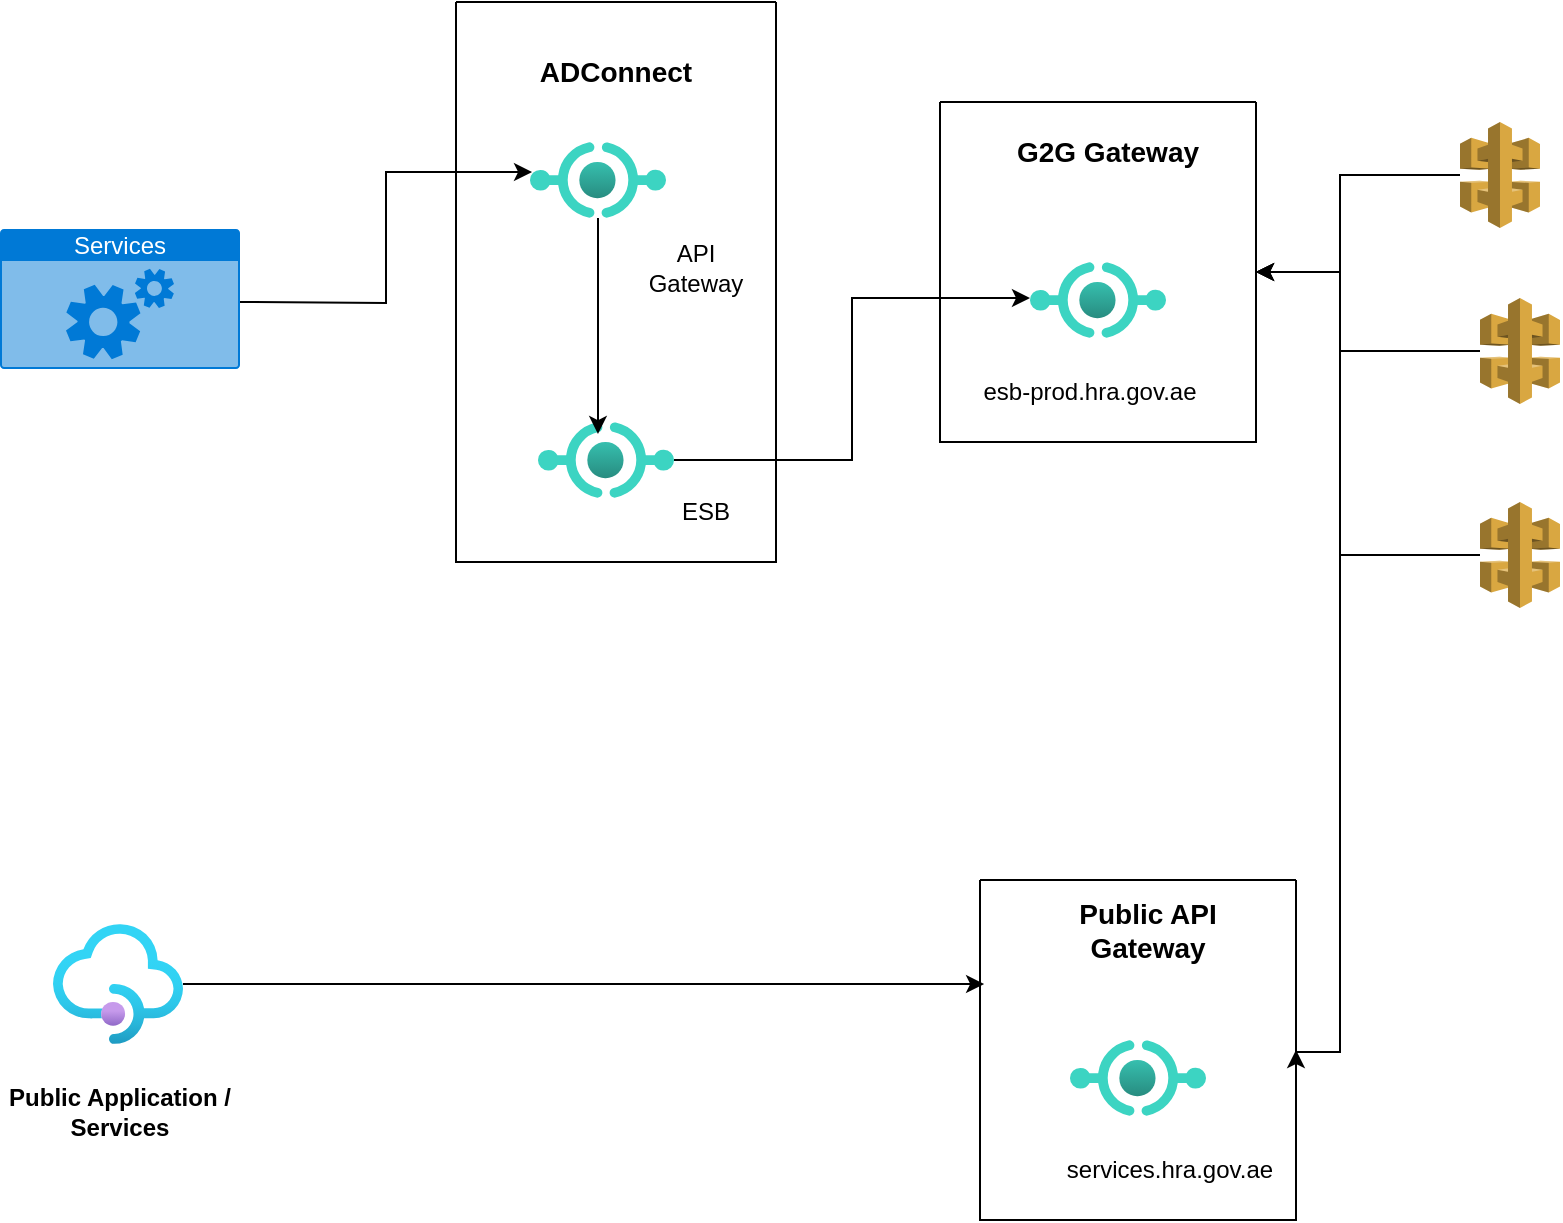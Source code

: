 <mxfile version="22.1.5" type="github">
  <diagram name="Page-1" id="5ImHIXw9c1unncVtrP42">
    <mxGraphModel dx="1674" dy="758" grid="1" gridSize="10" guides="1" tooltips="1" connect="1" arrows="1" fold="1" page="1" pageScale="1" pageWidth="850" pageHeight="1100" math="0" shadow="0">
      <root>
        <mxCell id="0" />
        <mxCell id="1" parent="0" />
        <mxCell id="2Kv4cWOwHbYVwLnxXEak-2" value="Services" style="html=1;whiteSpace=wrap;strokeColor=none;fillColor=#0079D6;labelPosition=center;verticalLabelPosition=middle;verticalAlign=top;align=center;fontSize=12;outlineConnect=0;spacingTop=-6;fontColor=#FFFFFF;sketch=0;shape=mxgraph.sitemap.services;" vertex="1" parent="1">
          <mxGeometry x="30" y="233.5" width="120" height="70" as="geometry" />
        </mxCell>
        <mxCell id="2Kv4cWOwHbYVwLnxXEak-10" value="" style="swimlane;startSize=0;" vertex="1" parent="1">
          <mxGeometry x="258" y="120" width="160" height="280" as="geometry" />
        </mxCell>
        <mxCell id="2Kv4cWOwHbYVwLnxXEak-6" value="" style="image;aspect=fixed;html=1;points=[];align=center;fontSize=12;image=img/lib/azure2/other/API_Proxy.svg;" vertex="1" parent="2Kv4cWOwHbYVwLnxXEak-10">
          <mxGeometry x="37" y="70" width="68" height="38" as="geometry" />
        </mxCell>
        <mxCell id="2Kv4cWOwHbYVwLnxXEak-7" value="" style="image;aspect=fixed;html=1;points=[];align=center;fontSize=12;image=img/lib/azure2/other/API_Proxy.svg;" vertex="1" parent="2Kv4cWOwHbYVwLnxXEak-10">
          <mxGeometry x="41" y="210" width="68" height="38" as="geometry" />
        </mxCell>
        <mxCell id="2Kv4cWOwHbYVwLnxXEak-13" style="edgeStyle=orthogonalEdgeStyle;rounded=0;orthogonalLoop=1;jettySize=auto;html=1;entryX=0.441;entryY=0.158;entryDx=0;entryDy=0;entryPerimeter=0;" edge="1" parent="2Kv4cWOwHbYVwLnxXEak-10" source="2Kv4cWOwHbYVwLnxXEak-6" target="2Kv4cWOwHbYVwLnxXEak-7">
          <mxGeometry relative="1" as="geometry" />
        </mxCell>
        <mxCell id="2Kv4cWOwHbYVwLnxXEak-24" value="&lt;b&gt;&lt;font style=&quot;font-size: 14px;&quot;&gt;ADConnect&lt;/font&gt;&lt;/b&gt;" style="text;html=1;strokeColor=none;fillColor=none;align=center;verticalAlign=middle;whiteSpace=wrap;rounded=0;" vertex="1" parent="2Kv4cWOwHbYVwLnxXEak-10">
          <mxGeometry x="20" y="20" width="120" height="30" as="geometry" />
        </mxCell>
        <mxCell id="2Kv4cWOwHbYVwLnxXEak-26" value="ESB" style="text;html=1;strokeColor=none;fillColor=none;align=center;verticalAlign=middle;whiteSpace=wrap;rounded=0;" vertex="1" parent="2Kv4cWOwHbYVwLnxXEak-10">
          <mxGeometry x="95" y="240" width="60" height="30" as="geometry" />
        </mxCell>
        <mxCell id="2Kv4cWOwHbYVwLnxXEak-15" value="" style="swimlane;startSize=0;" vertex="1" parent="1">
          <mxGeometry x="500" y="170" width="158" height="170" as="geometry" />
        </mxCell>
        <mxCell id="2Kv4cWOwHbYVwLnxXEak-16" value="" style="image;aspect=fixed;html=1;points=[];align=center;fontSize=12;image=img/lib/azure2/other/API_Proxy.svg;" vertex="1" parent="2Kv4cWOwHbYVwLnxXEak-15">
          <mxGeometry x="45" y="80" width="68" height="38" as="geometry" />
        </mxCell>
        <mxCell id="2Kv4cWOwHbYVwLnxXEak-25" value="&lt;b&gt;&lt;font style=&quot;font-size: 14px;&quot;&gt;G2G Gateway&lt;/font&gt;&lt;/b&gt;" style="text;html=1;strokeColor=none;fillColor=none;align=center;verticalAlign=middle;whiteSpace=wrap;rounded=0;" vertex="1" parent="2Kv4cWOwHbYVwLnxXEak-15">
          <mxGeometry x="18" y="10" width="132" height="30" as="geometry" />
        </mxCell>
        <mxCell id="2Kv4cWOwHbYVwLnxXEak-44" value="esb-prod.hra.gov.ae" style="text;html=1;strokeColor=none;fillColor=none;align=center;verticalAlign=middle;whiteSpace=wrap;rounded=0;" vertex="1" parent="2Kv4cWOwHbYVwLnxXEak-15">
          <mxGeometry x="20" y="130" width="110" height="30" as="geometry" />
        </mxCell>
        <mxCell id="2Kv4cWOwHbYVwLnxXEak-58" style="edgeStyle=orthogonalEdgeStyle;rounded=0;orthogonalLoop=1;jettySize=auto;html=1;entryX=1;entryY=0.5;entryDx=0;entryDy=0;" edge="1" parent="1" source="2Kv4cWOwHbYVwLnxXEak-20" target="2Kv4cWOwHbYVwLnxXEak-15">
          <mxGeometry relative="1" as="geometry">
            <Array as="points">
              <mxPoint x="700" y="295" />
              <mxPoint x="700" y="255" />
            </Array>
          </mxGeometry>
        </mxCell>
        <mxCell id="2Kv4cWOwHbYVwLnxXEak-20" value="" style="outlineConnect=0;dashed=0;verticalLabelPosition=bottom;verticalAlign=top;align=center;html=1;shape=mxgraph.aws3.api_gateway;fillColor=#D9A741;gradientColor=none;" vertex="1" parent="1">
          <mxGeometry x="770" y="268" width="40" height="53" as="geometry" />
        </mxCell>
        <mxCell id="2Kv4cWOwHbYVwLnxXEak-21" style="edgeStyle=orthogonalEdgeStyle;rounded=0;orthogonalLoop=1;jettySize=auto;html=1;entryX=0.015;entryY=0.395;entryDx=0;entryDy=0;entryPerimeter=0;" edge="1" parent="1" target="2Kv4cWOwHbYVwLnxXEak-6">
          <mxGeometry relative="1" as="geometry">
            <mxPoint x="150" y="270" as="sourcePoint" />
          </mxGeometry>
        </mxCell>
        <mxCell id="2Kv4cWOwHbYVwLnxXEak-22" style="edgeStyle=orthogonalEdgeStyle;rounded=0;orthogonalLoop=1;jettySize=auto;html=1;entryX=0;entryY=0.474;entryDx=0;entryDy=0;entryPerimeter=0;" edge="1" parent="1" source="2Kv4cWOwHbYVwLnxXEak-7" target="2Kv4cWOwHbYVwLnxXEak-16">
          <mxGeometry relative="1" as="geometry" />
        </mxCell>
        <mxCell id="2Kv4cWOwHbYVwLnxXEak-27" value="API Gateway" style="text;html=1;strokeColor=none;fillColor=none;align=center;verticalAlign=middle;whiteSpace=wrap;rounded=0;" vertex="1" parent="1">
          <mxGeometry x="348" y="238" width="60" height="30" as="geometry" />
        </mxCell>
        <mxCell id="2Kv4cWOwHbYVwLnxXEak-36" value="" style="swimlane;startSize=0;" vertex="1" parent="1">
          <mxGeometry x="520" y="559" width="158" height="170" as="geometry" />
        </mxCell>
        <mxCell id="2Kv4cWOwHbYVwLnxXEak-37" value="" style="image;aspect=fixed;html=1;points=[];align=center;fontSize=12;image=img/lib/azure2/other/API_Proxy.svg;" vertex="1" parent="2Kv4cWOwHbYVwLnxXEak-36">
          <mxGeometry x="45" y="80" width="68" height="38" as="geometry" />
        </mxCell>
        <mxCell id="2Kv4cWOwHbYVwLnxXEak-38" value="&lt;b&gt;&lt;font style=&quot;font-size: 14px;&quot;&gt;Public API Gateway&lt;/font&gt;&lt;/b&gt;" style="text;html=1;strokeColor=none;fillColor=none;align=center;verticalAlign=middle;whiteSpace=wrap;rounded=0;" vertex="1" parent="2Kv4cWOwHbYVwLnxXEak-36">
          <mxGeometry x="18" y="10" width="132" height="30" as="geometry" />
        </mxCell>
        <mxCell id="2Kv4cWOwHbYVwLnxXEak-45" value="services.hra.gov.ae" style="text;html=1;strokeColor=none;fillColor=none;align=center;verticalAlign=middle;whiteSpace=wrap;rounded=0;" vertex="1" parent="2Kv4cWOwHbYVwLnxXEak-36">
          <mxGeometry x="40" y="130" width="110" height="30" as="geometry" />
        </mxCell>
        <mxCell id="2Kv4cWOwHbYVwLnxXEak-57" style="edgeStyle=orthogonalEdgeStyle;rounded=0;orthogonalLoop=1;jettySize=auto;html=1;entryX=1;entryY=0.5;entryDx=0;entryDy=0;" edge="1" parent="1" source="2Kv4cWOwHbYVwLnxXEak-49" target="2Kv4cWOwHbYVwLnxXEak-15">
          <mxGeometry relative="1" as="geometry">
            <Array as="points">
              <mxPoint x="700" y="207" />
              <mxPoint x="700" y="255" />
            </Array>
          </mxGeometry>
        </mxCell>
        <mxCell id="2Kv4cWOwHbYVwLnxXEak-49" value="" style="outlineConnect=0;dashed=0;verticalLabelPosition=bottom;verticalAlign=top;align=center;html=1;shape=mxgraph.aws3.api_gateway;fillColor=#D9A741;gradientColor=none;" vertex="1" parent="1">
          <mxGeometry x="760" y="180" width="40" height="53" as="geometry" />
        </mxCell>
        <mxCell id="2Kv4cWOwHbYVwLnxXEak-59" style="edgeStyle=orthogonalEdgeStyle;rounded=0;orthogonalLoop=1;jettySize=auto;html=1;entryX=1;entryY=0.5;entryDx=0;entryDy=0;" edge="1" parent="1" source="2Kv4cWOwHbYVwLnxXEak-50" target="2Kv4cWOwHbYVwLnxXEak-15">
          <mxGeometry relative="1" as="geometry">
            <Array as="points">
              <mxPoint x="700" y="397" />
              <mxPoint x="700" y="255" />
            </Array>
          </mxGeometry>
        </mxCell>
        <mxCell id="2Kv4cWOwHbYVwLnxXEak-61" style="edgeStyle=orthogonalEdgeStyle;rounded=0;orthogonalLoop=1;jettySize=auto;html=1;entryX=1;entryY=0.5;entryDx=0;entryDy=0;" edge="1" parent="1" source="2Kv4cWOwHbYVwLnxXEak-50" target="2Kv4cWOwHbYVwLnxXEak-36">
          <mxGeometry relative="1" as="geometry">
            <Array as="points">
              <mxPoint x="700" y="397" />
              <mxPoint x="700" y="645" />
            </Array>
          </mxGeometry>
        </mxCell>
        <mxCell id="2Kv4cWOwHbYVwLnxXEak-50" value="" style="outlineConnect=0;dashed=0;verticalLabelPosition=bottom;verticalAlign=top;align=center;html=1;shape=mxgraph.aws3.api_gateway;fillColor=#D9A741;gradientColor=none;" vertex="1" parent="1">
          <mxGeometry x="770" y="370" width="40" height="53" as="geometry" />
        </mxCell>
        <mxCell id="2Kv4cWOwHbYVwLnxXEak-63" value="" style="image;aspect=fixed;html=1;points=[];align=center;fontSize=12;image=img/lib/azure2/app_services/API_Management_Services.svg;" vertex="1" parent="1">
          <mxGeometry x="56.5" y="581" width="65" height="60" as="geometry" />
        </mxCell>
        <mxCell id="2Kv4cWOwHbYVwLnxXEak-64" style="edgeStyle=orthogonalEdgeStyle;rounded=0;orthogonalLoop=1;jettySize=auto;html=1;entryX=0.013;entryY=0.306;entryDx=0;entryDy=0;entryPerimeter=0;" edge="1" parent="1" source="2Kv4cWOwHbYVwLnxXEak-63" target="2Kv4cWOwHbYVwLnxXEak-36">
          <mxGeometry relative="1" as="geometry" />
        </mxCell>
        <mxCell id="2Kv4cWOwHbYVwLnxXEak-65" value="&lt;b&gt;Public Application / Services&lt;/b&gt;" style="text;html=1;strokeColor=none;fillColor=none;align=center;verticalAlign=middle;whiteSpace=wrap;rounded=0;" vertex="1" parent="1">
          <mxGeometry x="30" y="660" width="120" height="30" as="geometry" />
        </mxCell>
      </root>
    </mxGraphModel>
  </diagram>
</mxfile>
